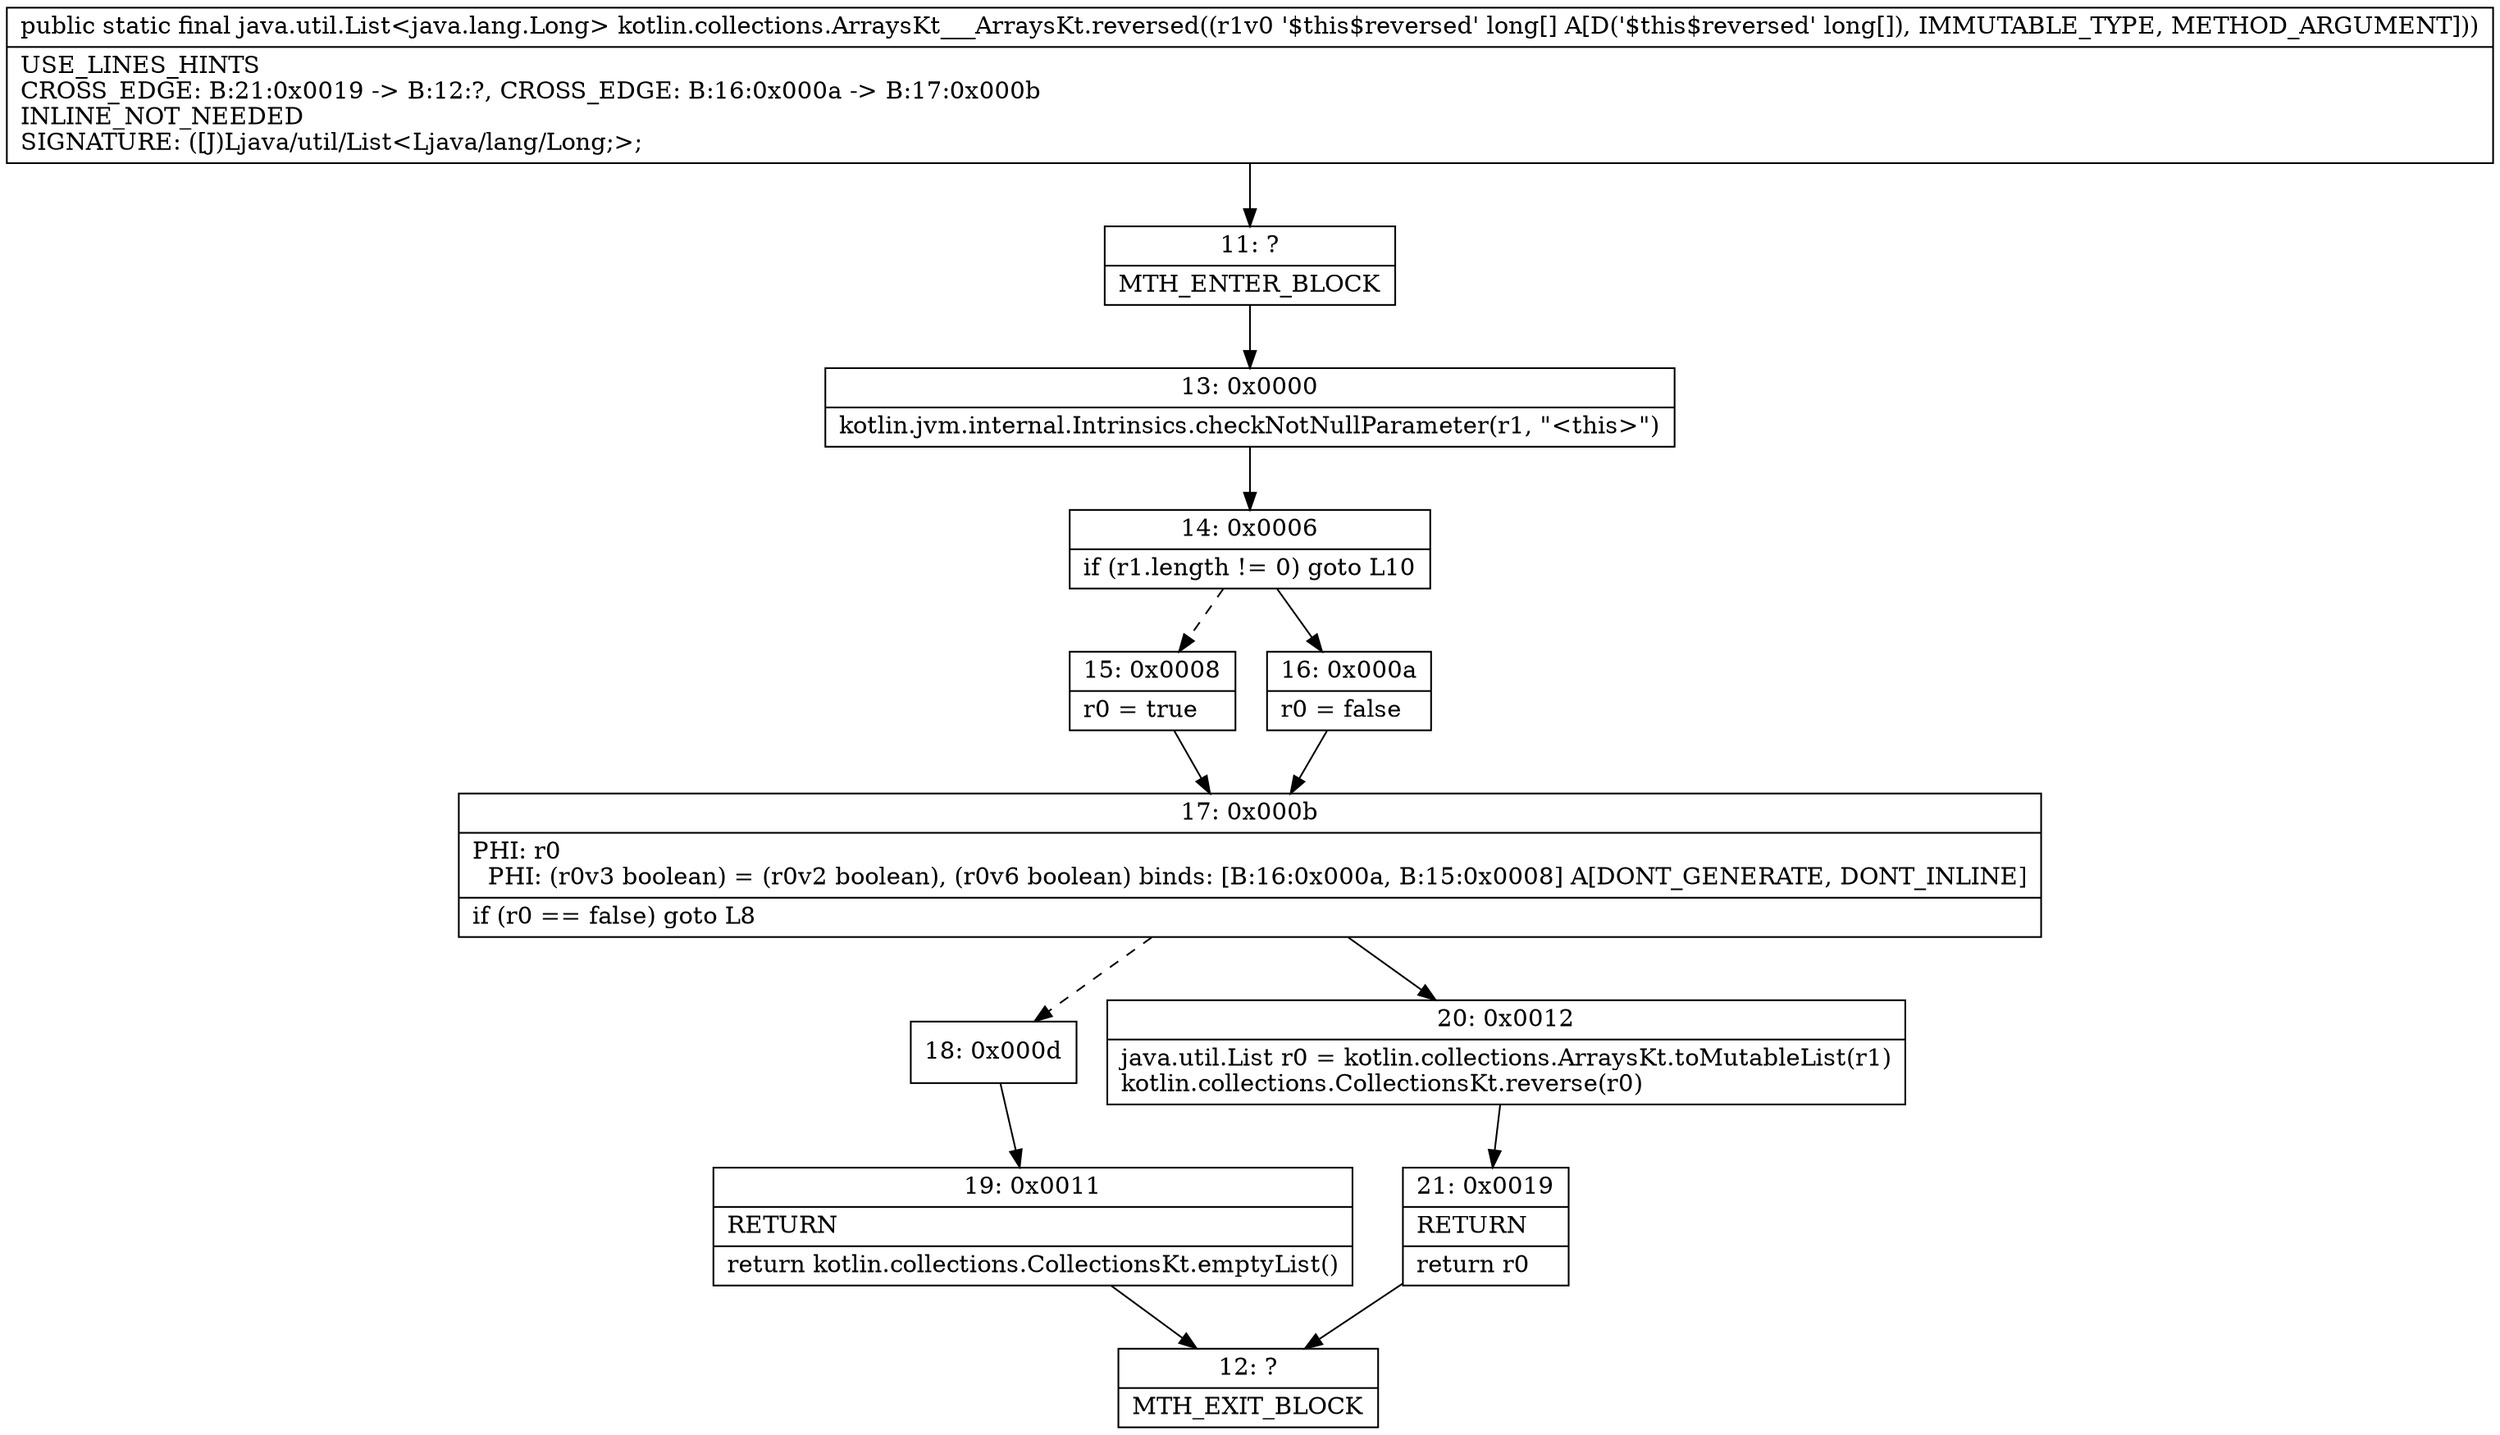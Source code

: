 digraph "CFG forkotlin.collections.ArraysKt___ArraysKt.reversed([J)Ljava\/util\/List;" {
Node_11 [shape=record,label="{11\:\ ?|MTH_ENTER_BLOCK\l}"];
Node_13 [shape=record,label="{13\:\ 0x0000|kotlin.jvm.internal.Intrinsics.checkNotNullParameter(r1, \"\<this\>\")\l}"];
Node_14 [shape=record,label="{14\:\ 0x0006|if (r1.length != 0) goto L10\l}"];
Node_15 [shape=record,label="{15\:\ 0x0008|r0 = true\l}"];
Node_17 [shape=record,label="{17\:\ 0x000b|PHI: r0 \l  PHI: (r0v3 boolean) = (r0v2 boolean), (r0v6 boolean) binds: [B:16:0x000a, B:15:0x0008] A[DONT_GENERATE, DONT_INLINE]\l|if (r0 == false) goto L8\l}"];
Node_18 [shape=record,label="{18\:\ 0x000d}"];
Node_19 [shape=record,label="{19\:\ 0x0011|RETURN\l|return kotlin.collections.CollectionsKt.emptyList()\l}"];
Node_12 [shape=record,label="{12\:\ ?|MTH_EXIT_BLOCK\l}"];
Node_20 [shape=record,label="{20\:\ 0x0012|java.util.List r0 = kotlin.collections.ArraysKt.toMutableList(r1)\lkotlin.collections.CollectionsKt.reverse(r0)\l}"];
Node_21 [shape=record,label="{21\:\ 0x0019|RETURN\l|return r0\l}"];
Node_16 [shape=record,label="{16\:\ 0x000a|r0 = false\l}"];
MethodNode[shape=record,label="{public static final java.util.List\<java.lang.Long\> kotlin.collections.ArraysKt___ArraysKt.reversed((r1v0 '$this$reversed' long[] A[D('$this$reversed' long[]), IMMUTABLE_TYPE, METHOD_ARGUMENT]))  | USE_LINES_HINTS\lCROSS_EDGE: B:21:0x0019 \-\> B:12:?, CROSS_EDGE: B:16:0x000a \-\> B:17:0x000b\lINLINE_NOT_NEEDED\lSIGNATURE: ([J)Ljava\/util\/List\<Ljava\/lang\/Long;\>;\l}"];
MethodNode -> Node_11;Node_11 -> Node_13;
Node_13 -> Node_14;
Node_14 -> Node_15[style=dashed];
Node_14 -> Node_16;
Node_15 -> Node_17;
Node_17 -> Node_18[style=dashed];
Node_17 -> Node_20;
Node_18 -> Node_19;
Node_19 -> Node_12;
Node_20 -> Node_21;
Node_21 -> Node_12;
Node_16 -> Node_17;
}

